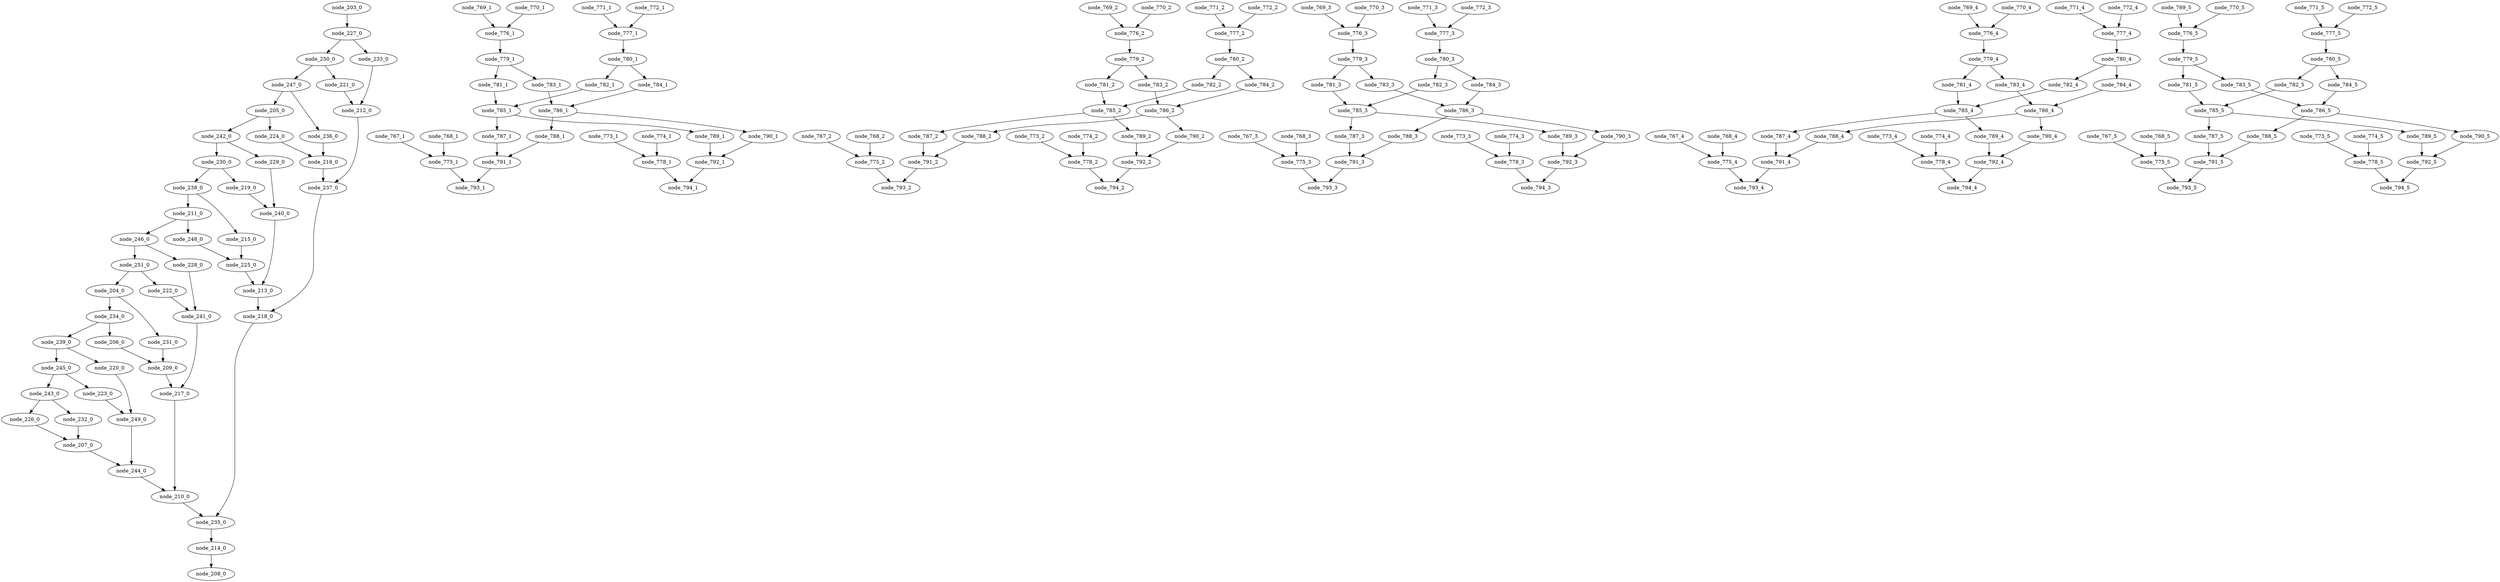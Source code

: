 digraph Fir16_arf_arf_arf_arf_arf {

	node_203_0 -> node_227_0
	node_204_0 -> node_231_0
	node_204_0 -> node_234_0
	node_205_0 -> node_224_0
	node_205_0 -> node_242_0
	node_206_0 -> node_209_0
	node_207_0 -> node_244_0
	node_209_0 -> node_217_0
	node_210_0 -> node_235_0
	node_211_0 -> node_246_0
	node_211_0 -> node_248_0
	node_212_0 -> node_237_0
	node_213_0 -> node_218_0
	node_214_0 -> node_208_0
	node_215_0 -> node_225_0
	node_216_0 -> node_237_0
	node_217_0 -> node_210_0
	node_218_0 -> node_235_0
	node_219_0 -> node_240_0
	node_220_0 -> node_249_0
	node_221_0 -> node_212_0
	node_222_0 -> node_241_0
	node_223_0 -> node_249_0
	node_224_0 -> node_216_0
	node_225_0 -> node_213_0
	node_226_0 -> node_207_0
	node_227_0 -> node_233_0
	node_227_0 -> node_250_0
	node_228_0 -> node_241_0
	node_229_0 -> node_240_0
	node_230_0 -> node_219_0
	node_230_0 -> node_238_0
	node_231_0 -> node_209_0
	node_232_0 -> node_207_0
	node_233_0 -> node_212_0
	node_234_0 -> node_206_0
	node_234_0 -> node_239_0
	node_235_0 -> node_214_0
	node_236_0 -> node_216_0
	node_237_0 -> node_218_0
	node_238_0 -> node_211_0
	node_238_0 -> node_215_0
	node_239_0 -> node_220_0
	node_239_0 -> node_245_0
	node_240_0 -> node_213_0
	node_241_0 -> node_217_0
	node_242_0 -> node_229_0
	node_242_0 -> node_230_0
	node_243_0 -> node_226_0
	node_243_0 -> node_232_0
	node_244_0 -> node_210_0
	node_245_0 -> node_223_0
	node_245_0 -> node_243_0
	node_246_0 -> node_228_0
	node_246_0 -> node_251_0
	node_247_0 -> node_205_0
	node_247_0 -> node_236_0
	node_248_0 -> node_225_0
	node_249_0 -> node_244_0
	node_250_0 -> node_221_0
	node_250_0 -> node_247_0
	node_251_0 -> node_204_0
	node_251_0 -> node_222_0

	node_767_1 -> node_775_1
	node_768_1 -> node_775_1
	node_769_1 -> node_776_1
	node_770_1 -> node_776_1
	node_771_1 -> node_777_1
	node_772_1 -> node_777_1
	node_773_1 -> node_778_1
	node_774_1 -> node_778_1
	node_775_1 -> node_793_1
	node_776_1 -> node_779_1
	node_777_1 -> node_780_1
	node_778_1 -> node_794_1
	node_779_1 -> node_781_1
	node_779_1 -> node_783_1
	node_780_1 -> node_782_1
	node_780_1 -> node_784_1
	node_781_1 -> node_785_1
	node_782_1 -> node_785_1
	node_783_1 -> node_786_1
	node_784_1 -> node_786_1
	node_785_1 -> node_787_1
	node_785_1 -> node_789_1
	node_786_1 -> node_788_1
	node_786_1 -> node_790_1
	node_787_1 -> node_791_1
	node_788_1 -> node_791_1
	node_789_1 -> node_792_1
	node_790_1 -> node_792_1
	node_791_1 -> node_793_1
	node_792_1 -> node_794_1

	node_767_2 -> node_775_2
	node_768_2 -> node_775_2
	node_769_2 -> node_776_2
	node_770_2 -> node_776_2
	node_771_2 -> node_777_2
	node_772_2 -> node_777_2
	node_773_2 -> node_778_2
	node_774_2 -> node_778_2
	node_775_2 -> node_793_2
	node_776_2 -> node_779_2
	node_777_2 -> node_780_2
	node_778_2 -> node_794_2
	node_779_2 -> node_781_2
	node_779_2 -> node_783_2
	node_780_2 -> node_782_2
	node_780_2 -> node_784_2
	node_781_2 -> node_785_2
	node_782_2 -> node_785_2
	node_783_2 -> node_786_2
	node_784_2 -> node_786_2
	node_785_2 -> node_787_2
	node_785_2 -> node_789_2
	node_786_2 -> node_788_2
	node_786_2 -> node_790_2
	node_787_2 -> node_791_2
	node_788_2 -> node_791_2
	node_789_2 -> node_792_2
	node_790_2 -> node_792_2
	node_791_2 -> node_793_2
	node_792_2 -> node_794_2

	node_767_3 -> node_775_3
	node_768_3 -> node_775_3
	node_769_3 -> node_776_3
	node_770_3 -> node_776_3
	node_771_3 -> node_777_3
	node_772_3 -> node_777_3
	node_773_3 -> node_778_3
	node_774_3 -> node_778_3
	node_775_3 -> node_793_3
	node_776_3 -> node_779_3
	node_777_3 -> node_780_3
	node_778_3 -> node_794_3
	node_779_3 -> node_781_3
	node_779_3 -> node_783_3
	node_780_3 -> node_782_3
	node_780_3 -> node_784_3
	node_781_3 -> node_785_3
	node_782_3 -> node_785_3
	node_783_3 -> node_786_3
	node_784_3 -> node_786_3
	node_785_3 -> node_787_3
	node_785_3 -> node_789_3
	node_786_3 -> node_788_3
	node_786_3 -> node_790_3
	node_787_3 -> node_791_3
	node_788_3 -> node_791_3
	node_789_3 -> node_792_3
	node_790_3 -> node_792_3
	node_791_3 -> node_793_3
	node_792_3 -> node_794_3

	node_767_4 -> node_775_4
	node_768_4 -> node_775_4
	node_769_4 -> node_776_4
	node_770_4 -> node_776_4
	node_771_4 -> node_777_4
	node_772_4 -> node_777_4
	node_773_4 -> node_778_4
	node_774_4 -> node_778_4
	node_775_4 -> node_793_4
	node_776_4 -> node_779_4
	node_777_4 -> node_780_4
	node_778_4 -> node_794_4
	node_779_4 -> node_781_4
	node_779_4 -> node_783_4
	node_780_4 -> node_782_4
	node_780_4 -> node_784_4
	node_781_4 -> node_785_4
	node_782_4 -> node_785_4
	node_783_4 -> node_786_4
	node_784_4 -> node_786_4
	node_785_4 -> node_787_4
	node_785_4 -> node_789_4
	node_786_4 -> node_788_4
	node_786_4 -> node_790_4
	node_787_4 -> node_791_4
	node_788_4 -> node_791_4
	node_789_4 -> node_792_4
	node_790_4 -> node_792_4
	node_791_4 -> node_793_4
	node_792_4 -> node_794_4

	node_767_5 -> node_775_5
	node_768_5 -> node_775_5
	node_769_5 -> node_776_5
	node_770_5 -> node_776_5
	node_771_5 -> node_777_5
	node_772_5 -> node_777_5
	node_773_5 -> node_778_5
	node_774_5 -> node_778_5
	node_775_5 -> node_793_5
	node_776_5 -> node_779_5
	node_777_5 -> node_780_5
	node_778_5 -> node_794_5
	node_779_5 -> node_781_5
	node_779_5 -> node_783_5
	node_780_5 -> node_782_5
	node_780_5 -> node_784_5
	node_781_5 -> node_785_5
	node_782_5 -> node_785_5
	node_783_5 -> node_786_5
	node_784_5 -> node_786_5
	node_785_5 -> node_787_5
	node_785_5 -> node_789_5
	node_786_5 -> node_788_5
	node_786_5 -> node_790_5
	node_787_5 -> node_791_5
	node_788_5 -> node_791_5
	node_789_5 -> node_792_5
	node_790_5 -> node_792_5
	node_791_5 -> node_793_5
	node_792_5 -> node_794_5

}